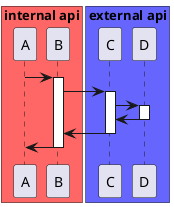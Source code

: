 @startuml
box "internal api" #f66
  participant A
  participant B
end box
box "external api" #66f
  participant C
  participant D
end box
A -> B
activate B
B -> C
activate C
C -> D
activate D
C <- D
deactivate D
B <- C
deactivate C
A <- B
deactivate B
@enduml
